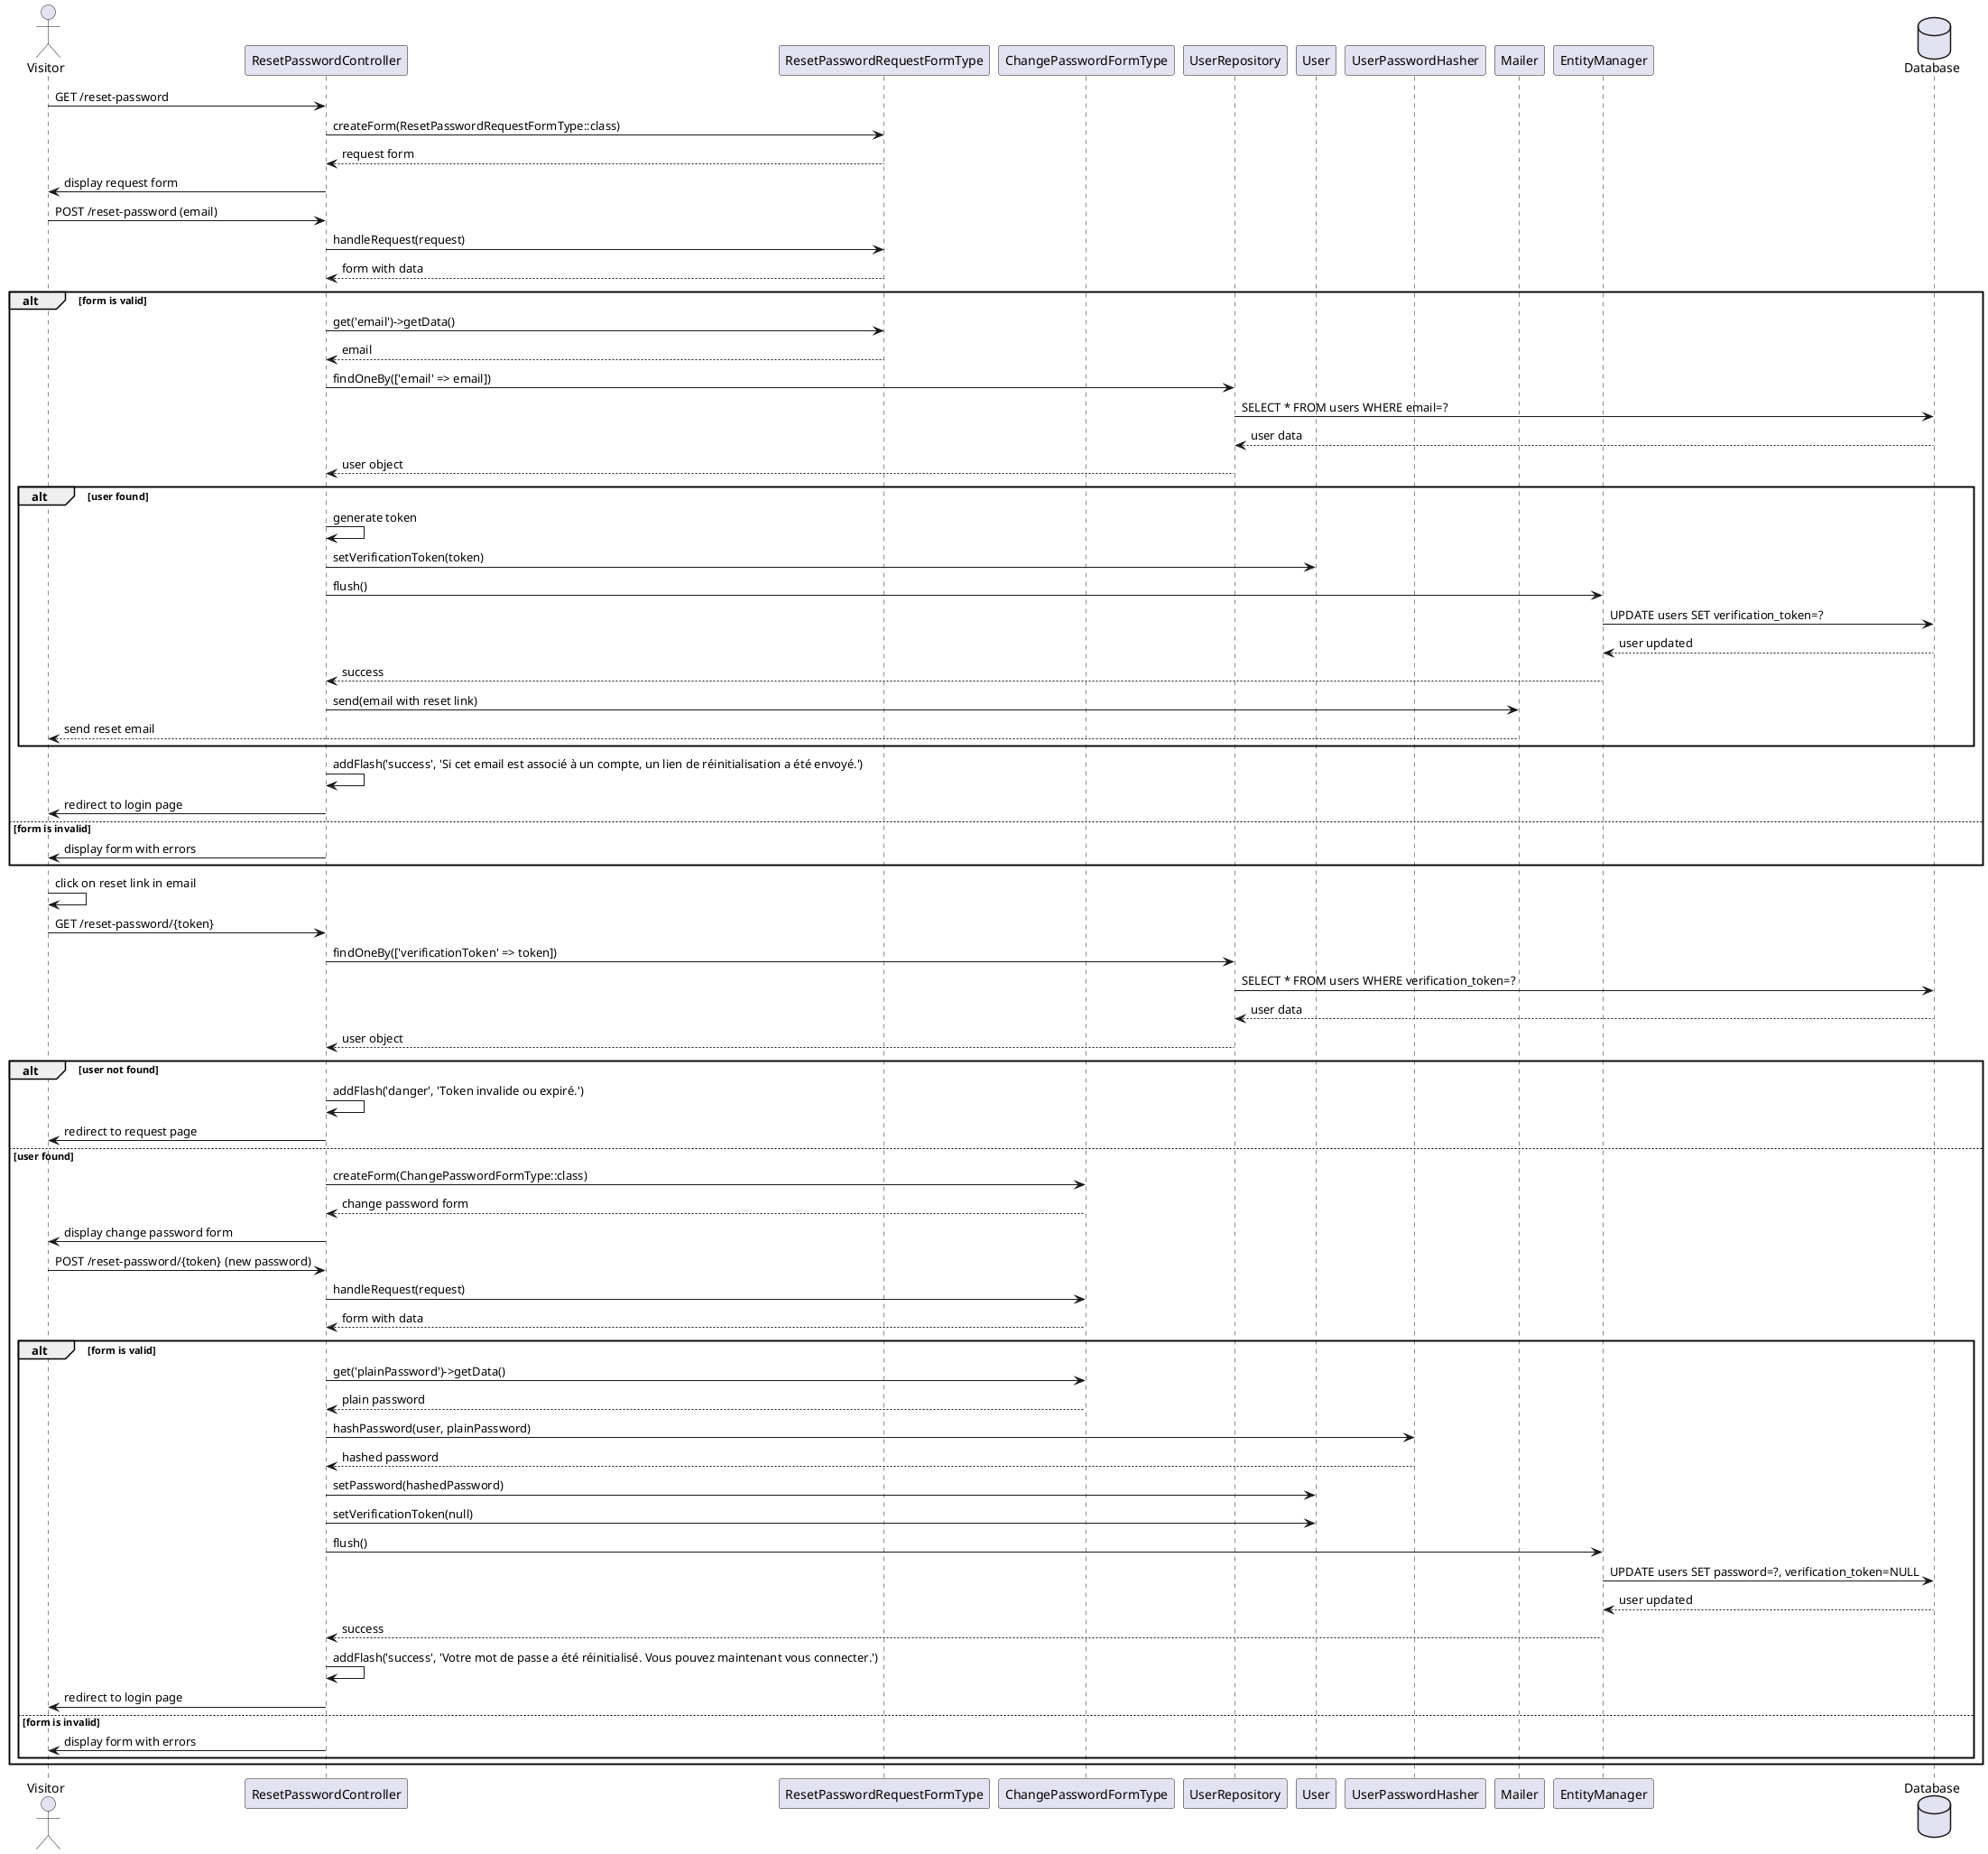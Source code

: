 @startuml
actor "Visitor" as User
participant "ResetPasswordController" as RPC
participant "ResetPasswordRequestFormType" as RPRF
participant "ChangePasswordFormType" as CPFT
participant "UserRepository" as UR
participant "User" as UserEntity
participant "UserPasswordHasher" as UPH
participant "Mailer" as Mailer
participant "EntityManager" as EM
database "Database" as DB

' Request password reset
User -> RPC: GET /reset-password
RPC -> RPRF: createForm(ResetPasswordRequestFormType::class)
RPRF --> RPC: request form
RPC -> User: display request form

User -> RPC: POST /reset-password (email)
RPC -> RPRF: handleRequest(request)
RPRF --> RPC: form with data

alt form is valid
    RPC -> RPRF: get('email')->getData()
    RPRF --> RPC: email
    
    RPC -> UR: findOneBy(['email' => email])
    UR -> DB: SELECT * FROM users WHERE email=?
    DB --> UR: user data
    UR --> RPC: user object
    
    alt user found
        RPC -> RPC: generate token
        RPC -> UserEntity: setVerificationToken(token)
        
        RPC -> EM: flush()
        EM -> DB: UPDATE users SET verification_token=?
        DB --> EM: user updated
        EM --> RPC: success
        
        RPC -> Mailer: send(email with reset link)
        Mailer --> User: send reset email
    end
    
    RPC -> RPC: addFlash('success', 'Si cet email est associé à un compte, un lien de réinitialisation a été envoyé.')
    RPC -> User: redirect to login page
else form is invalid
    RPC -> User: display form with errors
end

' Reset password
User -> User: click on reset link in email
User -> RPC: GET /reset-password/{token}
RPC -> UR: findOneBy(['verificationToken' => token])
UR -> DB: SELECT * FROM users WHERE verification_token=?
DB --> UR: user data
UR --> RPC: user object

alt user not found
    RPC -> RPC: addFlash('danger', 'Token invalide ou expiré.')
    RPC -> User: redirect to request page
else user found
    RPC -> CPFT: createForm(ChangePasswordFormType::class)
    CPFT --> RPC: change password form
    RPC -> User: display change password form
    
    User -> RPC: POST /reset-password/{token} (new password)
    RPC -> CPFT: handleRequest(request)
    CPFT --> RPC: form with data
    
    alt form is valid
        RPC -> CPFT: get('plainPassword')->getData()
        CPFT --> RPC: plain password
        
        RPC -> UPH: hashPassword(user, plainPassword)
        UPH --> RPC: hashed password
        
        RPC -> UserEntity: setPassword(hashedPassword)
        RPC -> UserEntity: setVerificationToken(null)
        
        RPC -> EM: flush()
        EM -> DB: UPDATE users SET password=?, verification_token=NULL
        DB --> EM: user updated
        EM --> RPC: success
        
        RPC -> RPC: addFlash('success', 'Votre mot de passe a été réinitialisé. Vous pouvez maintenant vous connecter.')
        RPC -> User: redirect to login page
    else form is invalid
        RPC -> User: display form with errors
    end
end
@enduml